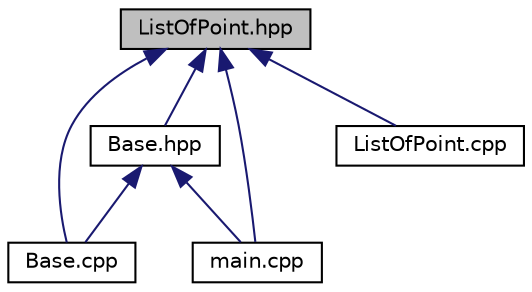 digraph "ListOfPoint.hpp"
{
  edge [fontname="Helvetica",fontsize="10",labelfontname="Helvetica",labelfontsize="10"];
  node [fontname="Helvetica",fontsize="10",shape=record];
  Node1 [label="ListOfPoint.hpp",height=0.2,width=0.4,color="black", fillcolor="grey75", style="filled", fontcolor="black"];
  Node1 -> Node2 [dir="back",color="midnightblue",fontsize="10",style="solid",fontname="Helvetica"];
  Node2 [label="Base.cpp",height=0.2,width=0.4,color="black", fillcolor="white", style="filled",URL="$_base_8cpp.html"];
  Node1 -> Node3 [dir="back",color="midnightblue",fontsize="10",style="solid",fontname="Helvetica"];
  Node3 [label="Base.hpp",height=0.2,width=0.4,color="black", fillcolor="white", style="filled",URL="$_base_8hpp.html"];
  Node3 -> Node2 [dir="back",color="midnightblue",fontsize="10",style="solid",fontname="Helvetica"];
  Node3 -> Node4 [dir="back",color="midnightblue",fontsize="10",style="solid",fontname="Helvetica"];
  Node4 [label="main.cpp",height=0.2,width=0.4,color="black", fillcolor="white", style="filled",URL="$main_8cpp.html"];
  Node1 -> Node5 [dir="back",color="midnightblue",fontsize="10",style="solid",fontname="Helvetica"];
  Node5 [label="ListOfPoint.cpp",height=0.2,width=0.4,color="black", fillcolor="white", style="filled",URL="$_list_of_point_8cpp.html"];
  Node1 -> Node4 [dir="back",color="midnightblue",fontsize="10",style="solid",fontname="Helvetica"];
}
